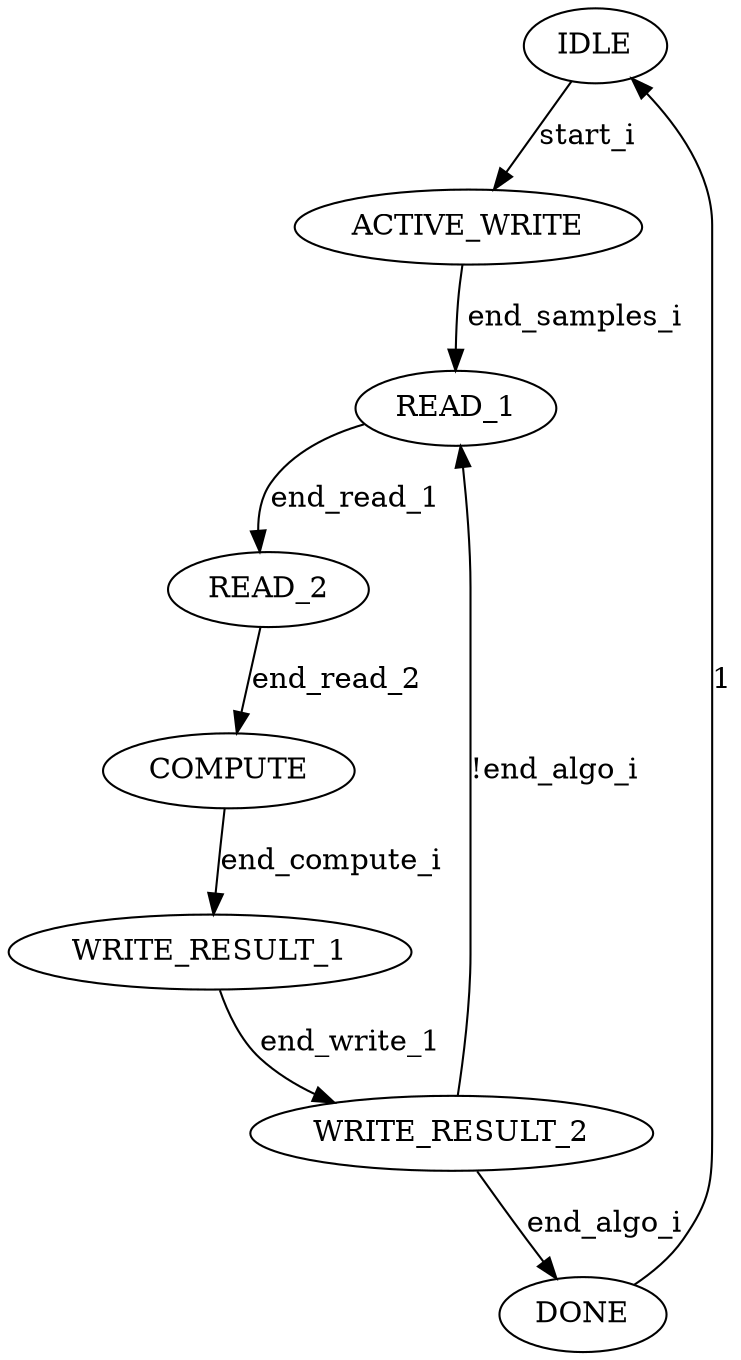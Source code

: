 digraph fft_fsm {
IDLE -> ACTIVE_WRITE [ label = "start_i" ] ;
ACTIVE_WRITE -> READ_1 [ label = " end_samples_i" ] ;
READ_1 -> READ_2 [ label = "end_read_1" ] ;
READ_2 -> COMPUTE [ label = "end_read_2" ] ;
COMPUTE -> WRITE_RESULT_1 [ label = "end_compute_i" ] ;
WRITE_RESULT_1 -> WRITE_RESULT_2 [ label = "end_write_1" ] ;
WRITE_RESULT_2 -> READ_1 [ label = "!end_algo_i" ] ;
WRITE_RESULT_2 -> DONE [ label = "end_algo_i" ] ;
DONE -> IDLE [ label = "1" ] ;
}
